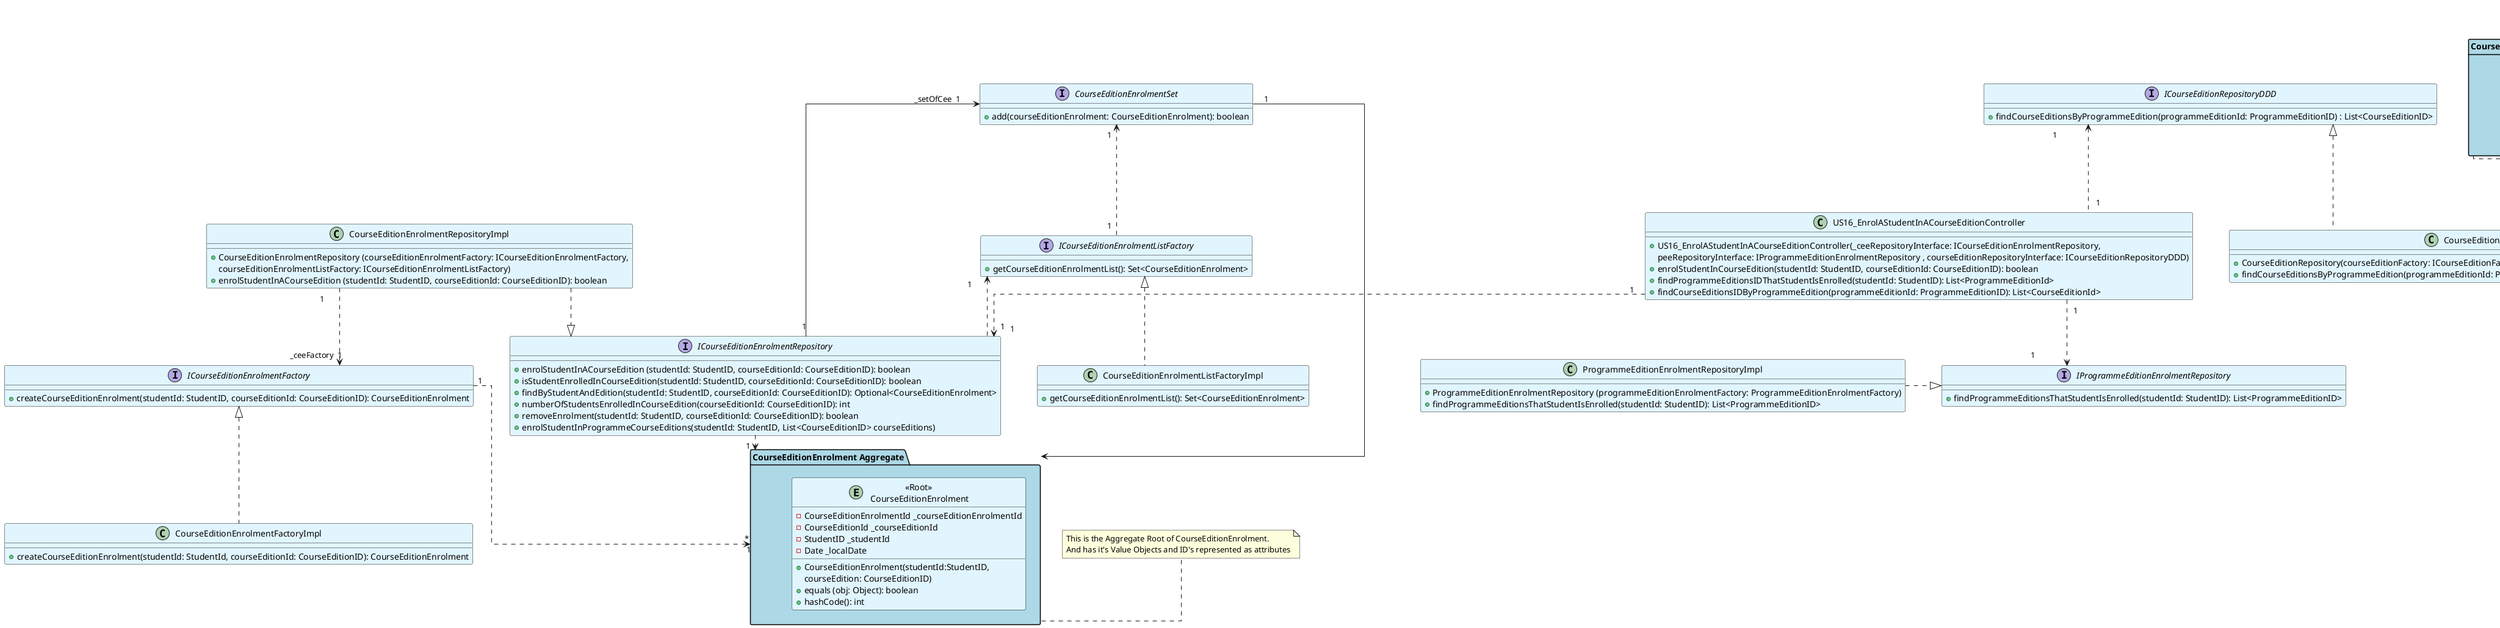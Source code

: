 @startuml
skinparam ranksep 60
skinparam nodesep 60
skinparam linetype ortho
skinparam classBackgroundColor #E1F5FE


class US16_EnrolAStudentInACourseEditionController {
    +US16_EnrolAStudentInACourseEditionController(_ceeRepositoryInterface: ICourseEditionEnrolmentRepository,
    peeRepositoryInterface: IProgrammeEditionEnrolmentRepository , courseEditionRepositoryInterface: ICourseEditionRepositoryDDD)
    +enrolStudentInCourseEdition(studentId: StudentID, courseEditionId: CourseEditionID): boolean
    +findProgrammeEditionsIDThatStudentIsEnrolled(studentId: StudentID): List<ProgrammeEditionId>
    +findCourseEditionsIDByProgrammeEdition(programmeEditionId: ProgrammeEditionID): List<CourseEditionId>
}

interface ICourseEditionEnrolmentRepository {
    +enrolStudentInACourseEdition (studentId: StudentID, courseEditionId: CourseEditionID): boolean
    +isStudentEnrolledInCourseEdition(studentId: StudentID, courseEditionId: CourseEditionID): boolean
    +findByStudentAndEdition(studentId: StudentID, courseEditionId: CourseEditionID): Optional<CourseEditionEnrolment>
    +numberOfStudentsEnrolledInCourseEdition(courseEditionId: CourseEditionID): int
    +removeEnrolment(studentId: StudentID, courseEditionId: CourseEditionID): boolean
    +enrolStudentInProgrammeCourseEditions(studentId: StudentID, List<CourseEditionID> courseEditions)
}

class CourseEditionEnrolmentRepositoryImpl {
    +CourseEditionEnrolmentRepository (courseEditionEnrolmentFactory: ICourseEditionEnrolmentFactory,
    courseEditionEnrolmentListFactory: ICourseEditionEnrolmentListFactory)
    +enrolStudentInACourseEdition (studentId: StudentID, courseEditionId: CourseEditionID): boolean
}

interface IProgrammeEditionEnrolmentRepository {
     +findProgrammeEditionsThatStudentIsEnrolled(studentId: StudentID): List<ProgrammeEditionID>
}

class ProgrammeEditionEnrolmentRepositoryImpl {
    +ProgrammeEditionEnrolmentRepository (programmeEditionEnrolmentFactory: ProgrammeEditionEnrolmentFactory)
    +findProgrammeEditionsThatStudentIsEnrolled(studentId: StudentID): List<ProgrammeEditionID>
}

interface ICourseEditionRepositoryDDD {
          +findCourseEditionsByProgrammeEdition(programmeEditionId: ProgrammeEditionID) : List<CourseEditionID>
}

class CourseEditionRepositoryDDDImpl {
    +CourseEditionRepository(courseEditionFactory: ICourseEditionFactoryDDD, courseEditionListFactory: ICourseEditionListFactoryDDD)
    +findCourseEditionsByProgrammeEdition(programmeEditionId: ProgrammeEditionID) : List<CourseEditionID>
}

interface ICourseEditionEnrolmentListFactory{
    +getCourseEditionEnrolmentList(): Set<CourseEditionEnrolment>
}

class CourseEditionEnrolmentListFactoryImpl {
    +getCourseEditionEnrolmentList(): Set<CourseEditionEnrolment>
}

interface ICourseEditionEnrolmentFactory{
    +createCourseEditionEnrolment(studentId: StudentID, courseEditionId: CourseEditionID): CourseEditionEnrolment
}

class CourseEditionEnrolmentFactoryImpl{
    +createCourseEditionEnrolment(studentId: StudentId, courseEditionId: CourseEditionID): CourseEditionEnrolment
}

package "CourseEditionEnrolment Aggregate" #LightBlue {
    entity "<<Root>>\n CourseEditionEnrolment" {
             -CourseEditionEnrolmentId _courseEditionEnrolmentId
             -CourseEditionId _courseEditionId
             -StudentID _studentId
             -Date _localDate
             +CourseEditionEnrolment(studentId:StudentID,
              courseEdition: CourseEditionID)
             +equals (obj: Object): boolean
             +hashCode(): int
    }
}

note right of "CourseEditionEnrolment Aggregate"
This is the Aggregate Root of CourseEditionEnrolment.
And has it's Value Objects and ID's represented as attributes
end note

package "CourseEdition Aggregate" #LightBlue{
    entity "<<Root>>\n CourseEdition" {
    -CourseEditionID _courseEditionId
    +CourseEdition(programmeEditionId: ProgrammeEditionID, courseInStudyPlanId: CourseInStudyPlanID)
    +whatProgrammeEditionBelongsThisCourseEdition () : ProgrammeEditionID
    }
}

note right of "CourseEdition Aggregate"
This is the Aggregate Root of CourseEdition.
And has it's Values Objects and ID's represented as attributes.
end note

package "Student Aggregate" #LightBlue{
    entity "<<Root>>\n Student" {
    -StudentID _uniqueNumber
    -Name _name
    -NIF _NIF
    -PhoneNumber _countryCode, _number
    -Email _email
    -Address _street, _country, _postalCode, _location
    +Student(studentID: StudentID, name: Name,
    NIF: NIF, phone: PhoneNumber, email: Email, address: Address,
    academicEmail: StudentAcademicEmail)
    }
}

note right of "Student Aggregate"
This is the Aggregate Root of CourseEdition.
And has it's Value Objects and ID's represented as attributes
end note

package "ProgrammeEditionEnrolment Aggregate" #LightBlue {
    entity "<<Root>>\n ProgrammeEditionEnrolment" {
    -_programmeEditionId: ProgrammeEditionID
    -_studentId: StudentID
    -localDate: Date
    +ProgrammeEditionEnrolment(student:Student, programmeEdition: ProgrammeEdition)
    +findStudentInProgrammeEdition () : StudentID
    +findProgrammeEditionInEnrolment () : ProgrammeEditionID
    }
}

note right of "ProgrammeEditionEnrolment Aggregate"
This is the Aggregate Root of ProgrammeEditionEnrolment.
And has it's VO's and ID's represented as attributes
end note

interface CourseEditionEnrolmentSet {
    +add(courseEditionEnrolment: CourseEditionEnrolment): boolean
}


US16_EnrolAStudentInACourseEditionController "1   ".u.> "1    " ICourseEditionRepositoryDDD
US16_EnrolAStudentInACourseEditionController "1  "..> "1       " IProgrammeEditionEnrolmentRepository
US16_EnrolAStudentInACourseEditionController "1   "..> "  1    " ICourseEditionEnrolmentRepository

"CourseEditionDDD Aggregate" "_listOfCE * " <-- "1   " ICourseEditionRepositoryDDDImpl

"ProgrammeEditionEnrolment Aggregate" " *    " <-- "1   " IProgrammeEditionEnrolmentRepositoryImpl

ICourseEditionEnrolmentRepository <|.u. CourseEditionEnrolmentRepositoryImpl
IProgrammeEditionEnrolmentRepository <|.l.  ProgrammeEditionEnrolmentRepositoryImpl
ICourseEditionRepositoryDDD <|.. CourseEditionRepositoryDDDImpl

CourseEditionEnrolmentSet "   1            " -->  "CourseEditionEnrolment Aggregate"

ICourseEditionEnrolmentFactory <|.. CourseEditionEnrolmentFactoryImpl
ICourseEditionEnrolmentListFactory <|.. CourseEditionEnrolmentListFactoryImpl

ICourseEditionEnrolmentRepository " 1  " -u-> "_setOfCee  1       " CourseEditionEnrolmentSet
ICourseEditionEnrolmentRepository"   1  " ..> " *   ""CourseEditionEnrolment Aggregate"
ICourseEditionEnrolmentRepository "1  " .u.> "1  " ICourseEditionEnrolmentListFactory
CourseEditionEnrolmentRepositoryImpl "1  " ..> "_ceeFactory  1      " ICourseEditionEnrolmentFactory
ICourseEditionEnrolmentFactory "1  " ..> "1  " "CourseEditionEnrolment Aggregate"
ICourseEditionEnrolmentListFactory "1  " .u.> "1  " CourseEditionEnrolmentSet

@enduml